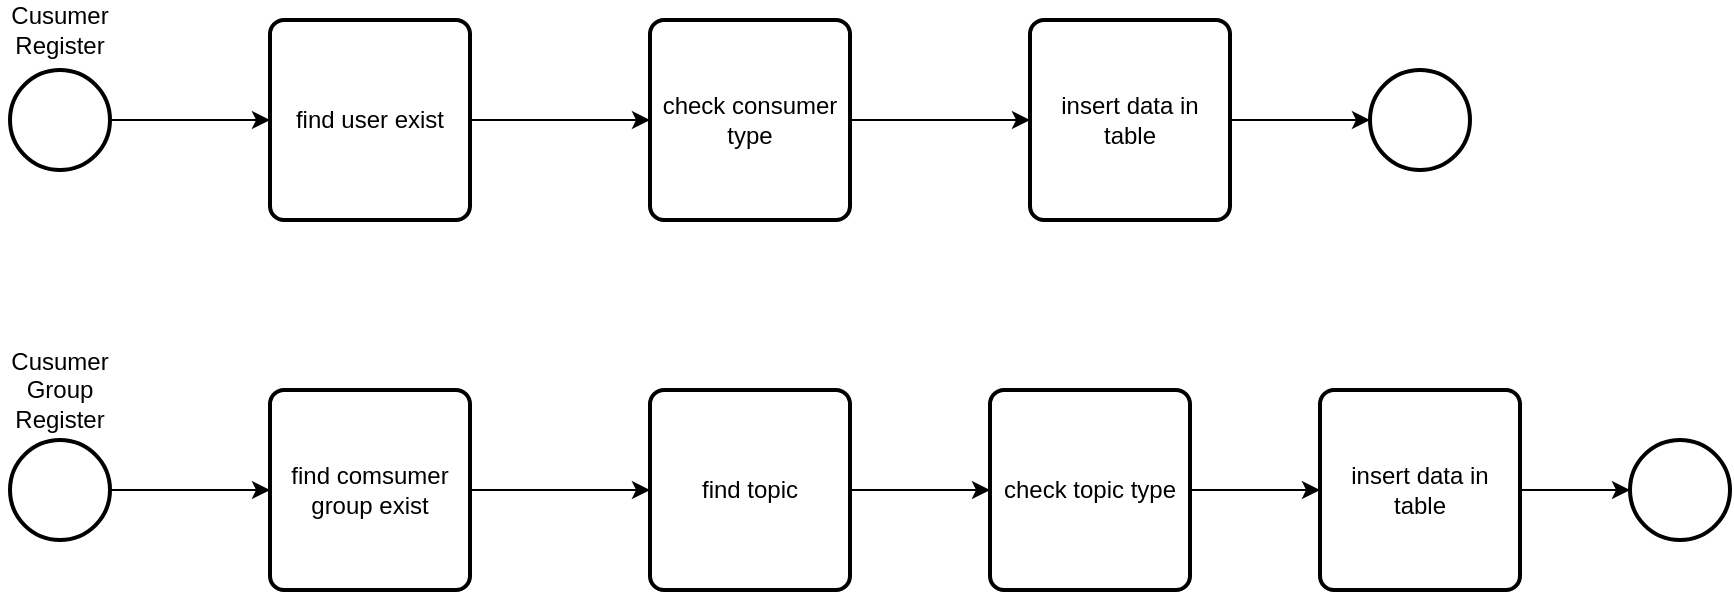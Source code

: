 <mxfile version="15.5.4" type="embed"><diagram id="23iRSUPoRavnBvh4doch" name="Page-1"><mxGraphModel dx="1008" dy="742" grid="1" gridSize="10" guides="1" tooltips="1" connect="1" arrows="1" fold="1" page="1" pageScale="1" pageWidth="827" pageHeight="1169" math="0" shadow="0"><root><mxCell id="0"/><mxCell id="1" parent="0"/><mxCell id="7" style="edgeStyle=orthogonalEdgeStyle;rounded=0;orthogonalLoop=1;jettySize=auto;html=1;entryX=0;entryY=0.5;entryDx=0;entryDy=0;" parent="1" source="2" target="3" edge="1"><mxGeometry relative="1" as="geometry"/></mxCell><mxCell id="2" value="" style="strokeWidth=2;html=1;shape=mxgraph.flowchart.start_2;whiteSpace=wrap;" parent="1" vertex="1"><mxGeometry x="60" y="55" width="50" height="50" as="geometry"/></mxCell><mxCell id="8" style="edgeStyle=orthogonalEdgeStyle;rounded=0;orthogonalLoop=1;jettySize=auto;html=1;entryX=0;entryY=0.5;entryDx=0;entryDy=0;" parent="1" source="3" target="4" edge="1"><mxGeometry relative="1" as="geometry"/></mxCell><mxCell id="3" value="find user exist" style="rounded=1;whiteSpace=wrap;html=1;absoluteArcSize=1;arcSize=14;strokeWidth=2;" parent="1" vertex="1"><mxGeometry x="190" y="30" width="100" height="100" as="geometry"/></mxCell><mxCell id="9" style="edgeStyle=orthogonalEdgeStyle;rounded=0;orthogonalLoop=1;jettySize=auto;html=1;entryX=0;entryY=0.5;entryDx=0;entryDy=0;" parent="1" source="4" target="5" edge="1"><mxGeometry relative="1" as="geometry"/></mxCell><mxCell id="4" value="check consumer type" style="rounded=1;whiteSpace=wrap;html=1;absoluteArcSize=1;arcSize=14;strokeWidth=2;" parent="1" vertex="1"><mxGeometry x="380" y="30" width="100" height="100" as="geometry"/></mxCell><mxCell id="10" style="edgeStyle=orthogonalEdgeStyle;rounded=0;orthogonalLoop=1;jettySize=auto;html=1;entryX=0;entryY=0.5;entryDx=0;entryDy=0;entryPerimeter=0;" parent="1" source="5" target="6" edge="1"><mxGeometry relative="1" as="geometry"/></mxCell><mxCell id="5" value="insert data in table" style="rounded=1;whiteSpace=wrap;html=1;absoluteArcSize=1;arcSize=14;strokeWidth=2;" parent="1" vertex="1"><mxGeometry x="570" y="30" width="100" height="100" as="geometry"/></mxCell><mxCell id="6" value="" style="strokeWidth=2;html=1;shape=mxgraph.flowchart.start_2;whiteSpace=wrap;" parent="1" vertex="1"><mxGeometry x="740" y="55" width="50" height="50" as="geometry"/></mxCell><mxCell id="15" value="" style="edgeStyle=orthogonalEdgeStyle;rounded=0;orthogonalLoop=1;jettySize=auto;html=1;entryX=0;entryY=0.5;entryDx=0;entryDy=0;" parent="1" source="11" target="16" edge="1"><mxGeometry relative="1" as="geometry"><mxPoint x="155" y="265" as="targetPoint"/></mxGeometry></mxCell><mxCell id="11" value="" style="strokeWidth=2;html=1;shape=mxgraph.flowchart.start_2;whiteSpace=wrap;" parent="1" vertex="1"><mxGeometry x="60" y="240" width="50" height="50" as="geometry"/></mxCell><mxCell id="12" value="Cusumer Register" style="text;html=1;strokeColor=none;fillColor=none;align=center;verticalAlign=middle;whiteSpace=wrap;rounded=0;" parent="1" vertex="1"><mxGeometry x="55" y="20" width="60" height="30" as="geometry"/></mxCell><mxCell id="13" value="Cusumer Group Register" style="text;html=1;strokeColor=none;fillColor=none;align=center;verticalAlign=middle;whiteSpace=wrap;rounded=0;" parent="1" vertex="1"><mxGeometry x="55" y="200" width="60" height="30" as="geometry"/></mxCell><mxCell id="22" style="edgeStyle=orthogonalEdgeStyle;rounded=0;orthogonalLoop=1;jettySize=auto;html=1;exitX=1;exitY=0.5;exitDx=0;exitDy=0;entryX=0;entryY=0.5;entryDx=0;entryDy=0;" edge="1" parent="1" source="16" target="17"><mxGeometry relative="1" as="geometry"/></mxCell><mxCell id="16" value="find comsumer group exist" style="rounded=1;whiteSpace=wrap;html=1;absoluteArcSize=1;arcSize=14;strokeWidth=2;" parent="1" vertex="1"><mxGeometry x="190" y="215" width="100" height="100" as="geometry"/></mxCell><mxCell id="23" style="edgeStyle=orthogonalEdgeStyle;rounded=0;orthogonalLoop=1;jettySize=auto;html=1;exitX=1;exitY=0.5;exitDx=0;exitDy=0;" edge="1" parent="1" source="17" target="20"><mxGeometry relative="1" as="geometry"/></mxCell><mxCell id="17" value="find topic" style="rounded=1;whiteSpace=wrap;html=1;absoluteArcSize=1;arcSize=14;strokeWidth=2;" parent="1" vertex="1"><mxGeometry x="380" y="215" width="100" height="100" as="geometry"/></mxCell><mxCell id="24" style="edgeStyle=orthogonalEdgeStyle;rounded=0;orthogonalLoop=1;jettySize=auto;html=1;exitX=1;exitY=0.5;exitDx=0;exitDy=0;entryX=0;entryY=0.5;entryDx=0;entryDy=0;" edge="1" parent="1" source="20" target="21"><mxGeometry relative="1" as="geometry"/></mxCell><mxCell id="20" value="check topic type" style="rounded=1;whiteSpace=wrap;html=1;absoluteArcSize=1;arcSize=14;strokeWidth=2;" vertex="1" parent="1"><mxGeometry x="550" y="215" width="100" height="100" as="geometry"/></mxCell><mxCell id="26" style="edgeStyle=orthogonalEdgeStyle;rounded=0;orthogonalLoop=1;jettySize=auto;html=1;entryX=0;entryY=0.5;entryDx=0;entryDy=0;entryPerimeter=0;" edge="1" parent="1" source="21" target="25"><mxGeometry relative="1" as="geometry"/></mxCell><mxCell id="21" value="insert data in table" style="rounded=1;whiteSpace=wrap;html=1;absoluteArcSize=1;arcSize=14;strokeWidth=2;" vertex="1" parent="1"><mxGeometry x="715" y="215" width="100" height="100" as="geometry"/></mxCell><mxCell id="25" value="" style="strokeWidth=2;html=1;shape=mxgraph.flowchart.start_2;whiteSpace=wrap;" vertex="1" parent="1"><mxGeometry x="870" y="240" width="50" height="50" as="geometry"/></mxCell></root></mxGraphModel></diagram></mxfile>